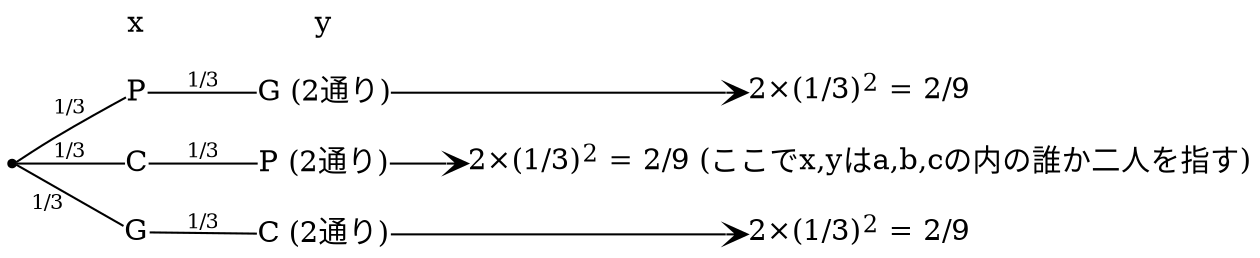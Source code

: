 digraph problem5_update_5 {    
    rankdir = LR; // 左から右のレイアウトを指定    
    // ダミーノード    
    ""[shape=point];    
    // ノードのスタイル設定    
    node[shape=plain];    
    // ノードの定義
    xlabel [label="x"]; 
    ylabel [label="y"];  

    node1 [label="P"];    
    node2 [label="C"];    
    node3 [label="G"];    
    node4 [label="G (2通り)"];    
    node5 [label="P (2通り)"];    
    node6 [label="C (2通り)"];      
    node7 [label=<2×(1/3)<sup>2</sup> = 2/9>];    
    node8 [label=<2×(1/3)<sup>2</sup> = 2/9 (ここでx,yはa,b,cの内の誰か二人を指す)>];    
    node9 [label=<2×(1/3)<sup>2</sup> = 2/9>];    
    // エッジの定義（有向）    
    "" -> node1 [label=<<font point-size="10" color="black">1/3</font>>, arrowhead=none];    
    "" -> node2 [label=<<font point-size="10" color="black">1/3</font>>, arrowhead=none];    
    "" -> node3 [xlabel=<<font point-size="10" color="black">1/3</font>>, arrowhead=none];    
    node1 -> node4 [label=<<font point-size="10" color="black">1/3</font>>, arrowhead=none];    
    node2 -> node5 [label=<<font point-size="10" color="black">1/3</font>>, arrowhead=none];    
    node3 -> node6 [label=<<font point-size="10" color="black">1/3</font>>, arrowhead=none];    
    node4 -> node7 [arrowhead=vee];    
    node5 -> node8 [arrowhead=vee];    
    node6 -> node9 [arrowhead=vee];    

    {rank=same; xlabel;node1;}
    {rank=same; ylabel;node4;}
}